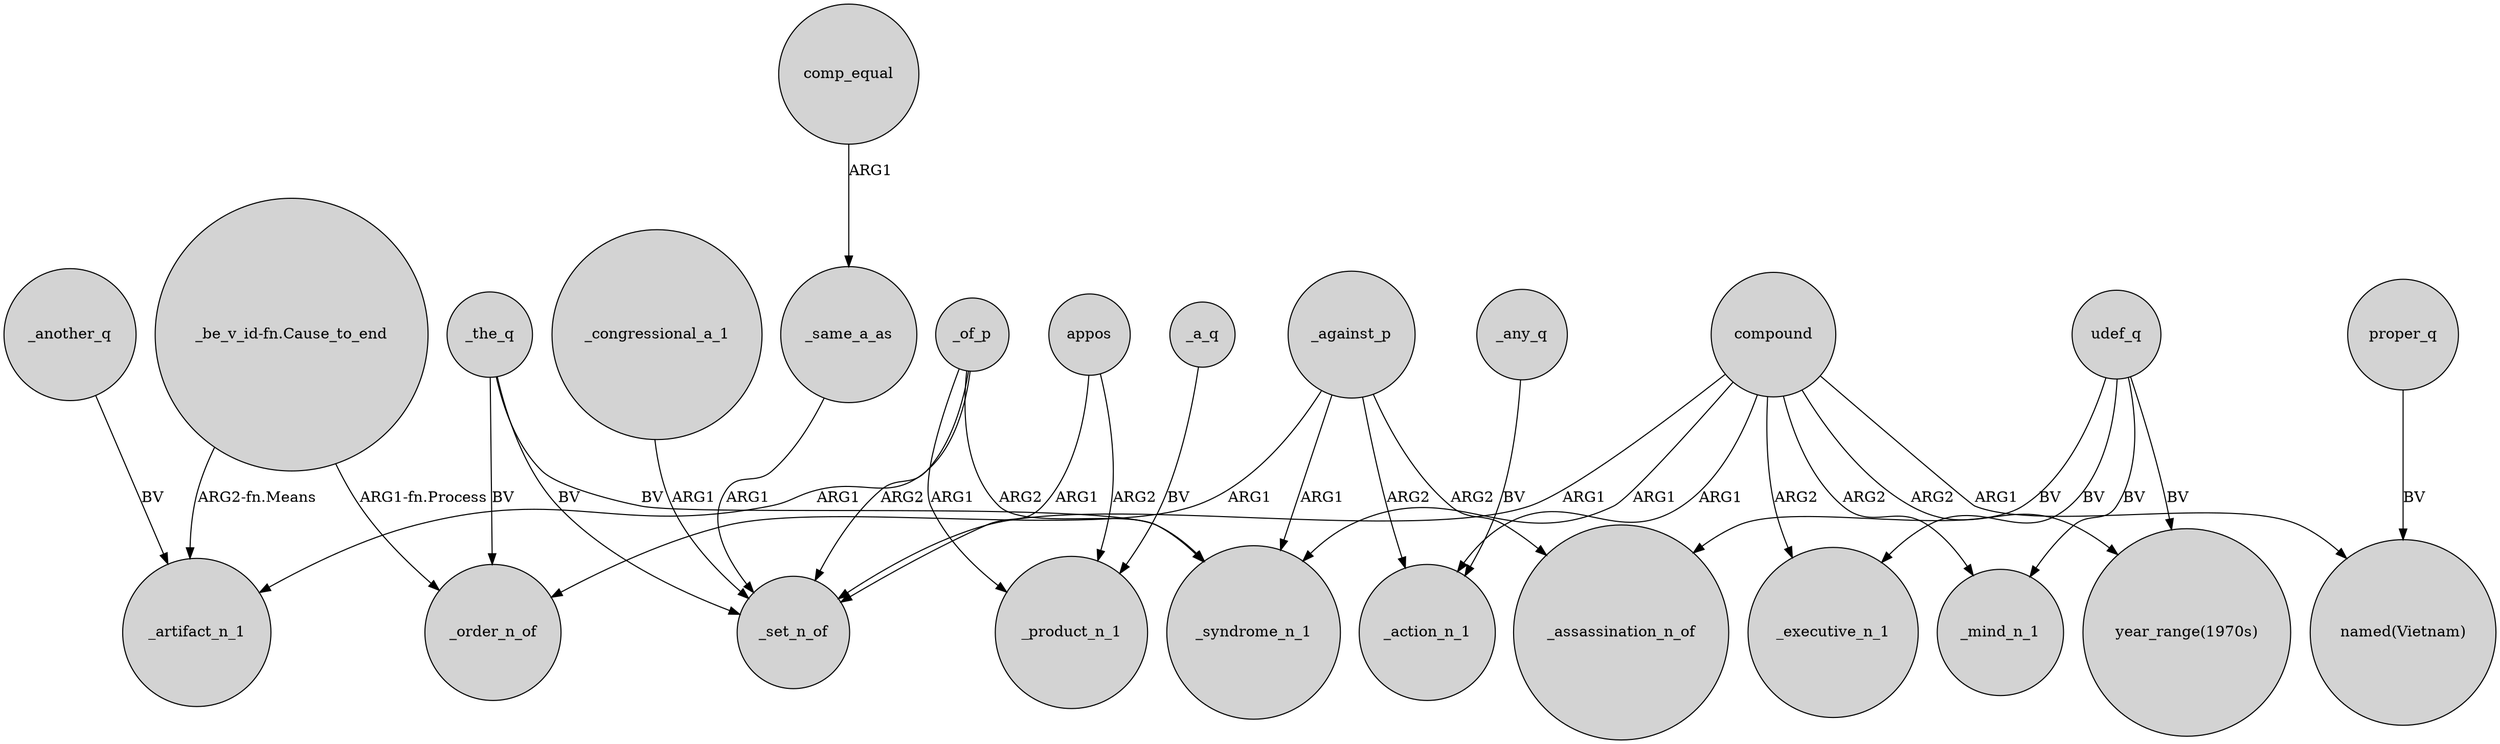 digraph {
	node [shape=circle style=filled]
	_of_p -> _artifact_n_1 [label=ARG1]
	proper_q -> "named(Vietnam)" [label=BV]
	_another_q -> _artifact_n_1 [label=BV]
	_against_p -> _order_n_of [label=ARG1]
	_the_q -> _syndrome_n_1 [label=BV]
	udef_q -> _assassination_n_of [label=BV]
	_same_a_as -> _set_n_of [label=ARG1]
	_of_p -> _set_n_of [label=ARG2]
	_the_q -> _set_n_of [label=BV]
	_against_p -> _syndrome_n_1 [label=ARG1]
	"_be_v_id-fn.Cause_to_end" -> _artifact_n_1 [label="ARG2-fn.Means"]
	appos -> _product_n_1 [label=ARG2]
	_congressional_a_1 -> _set_n_of [label=ARG1]
	compound -> "named(Vietnam)" [label=ARG1]
	_the_q -> _order_n_of [label=BV]
	compound -> _action_n_1 [label=ARG1]
	_against_p -> _assassination_n_of [label=ARG2]
	udef_q -> _executive_n_1 [label=BV]
	_of_p -> _syndrome_n_1 [label=ARG2]
	compound -> "year_range(1970s)" [label=ARG2]
	udef_q -> _mind_n_1 [label=BV]
	compound -> _syndrome_n_1 [label=ARG1]
	_a_q -> _product_n_1 [label=BV]
	compound -> _set_n_of [label=ARG1]
	_against_p -> _action_n_1 [label=ARG2]
	appos -> _set_n_of [label=ARG1]
	compound -> _mind_n_1 [label=ARG2]
	comp_equal -> _same_a_as [label=ARG1]
	_of_p -> _product_n_1 [label=ARG1]
	udef_q -> "year_range(1970s)" [label=BV]
	compound -> _executive_n_1 [label=ARG2]
	_any_q -> _action_n_1 [label=BV]
	"_be_v_id-fn.Cause_to_end" -> _order_n_of [label="ARG1-fn.Process"]
}
